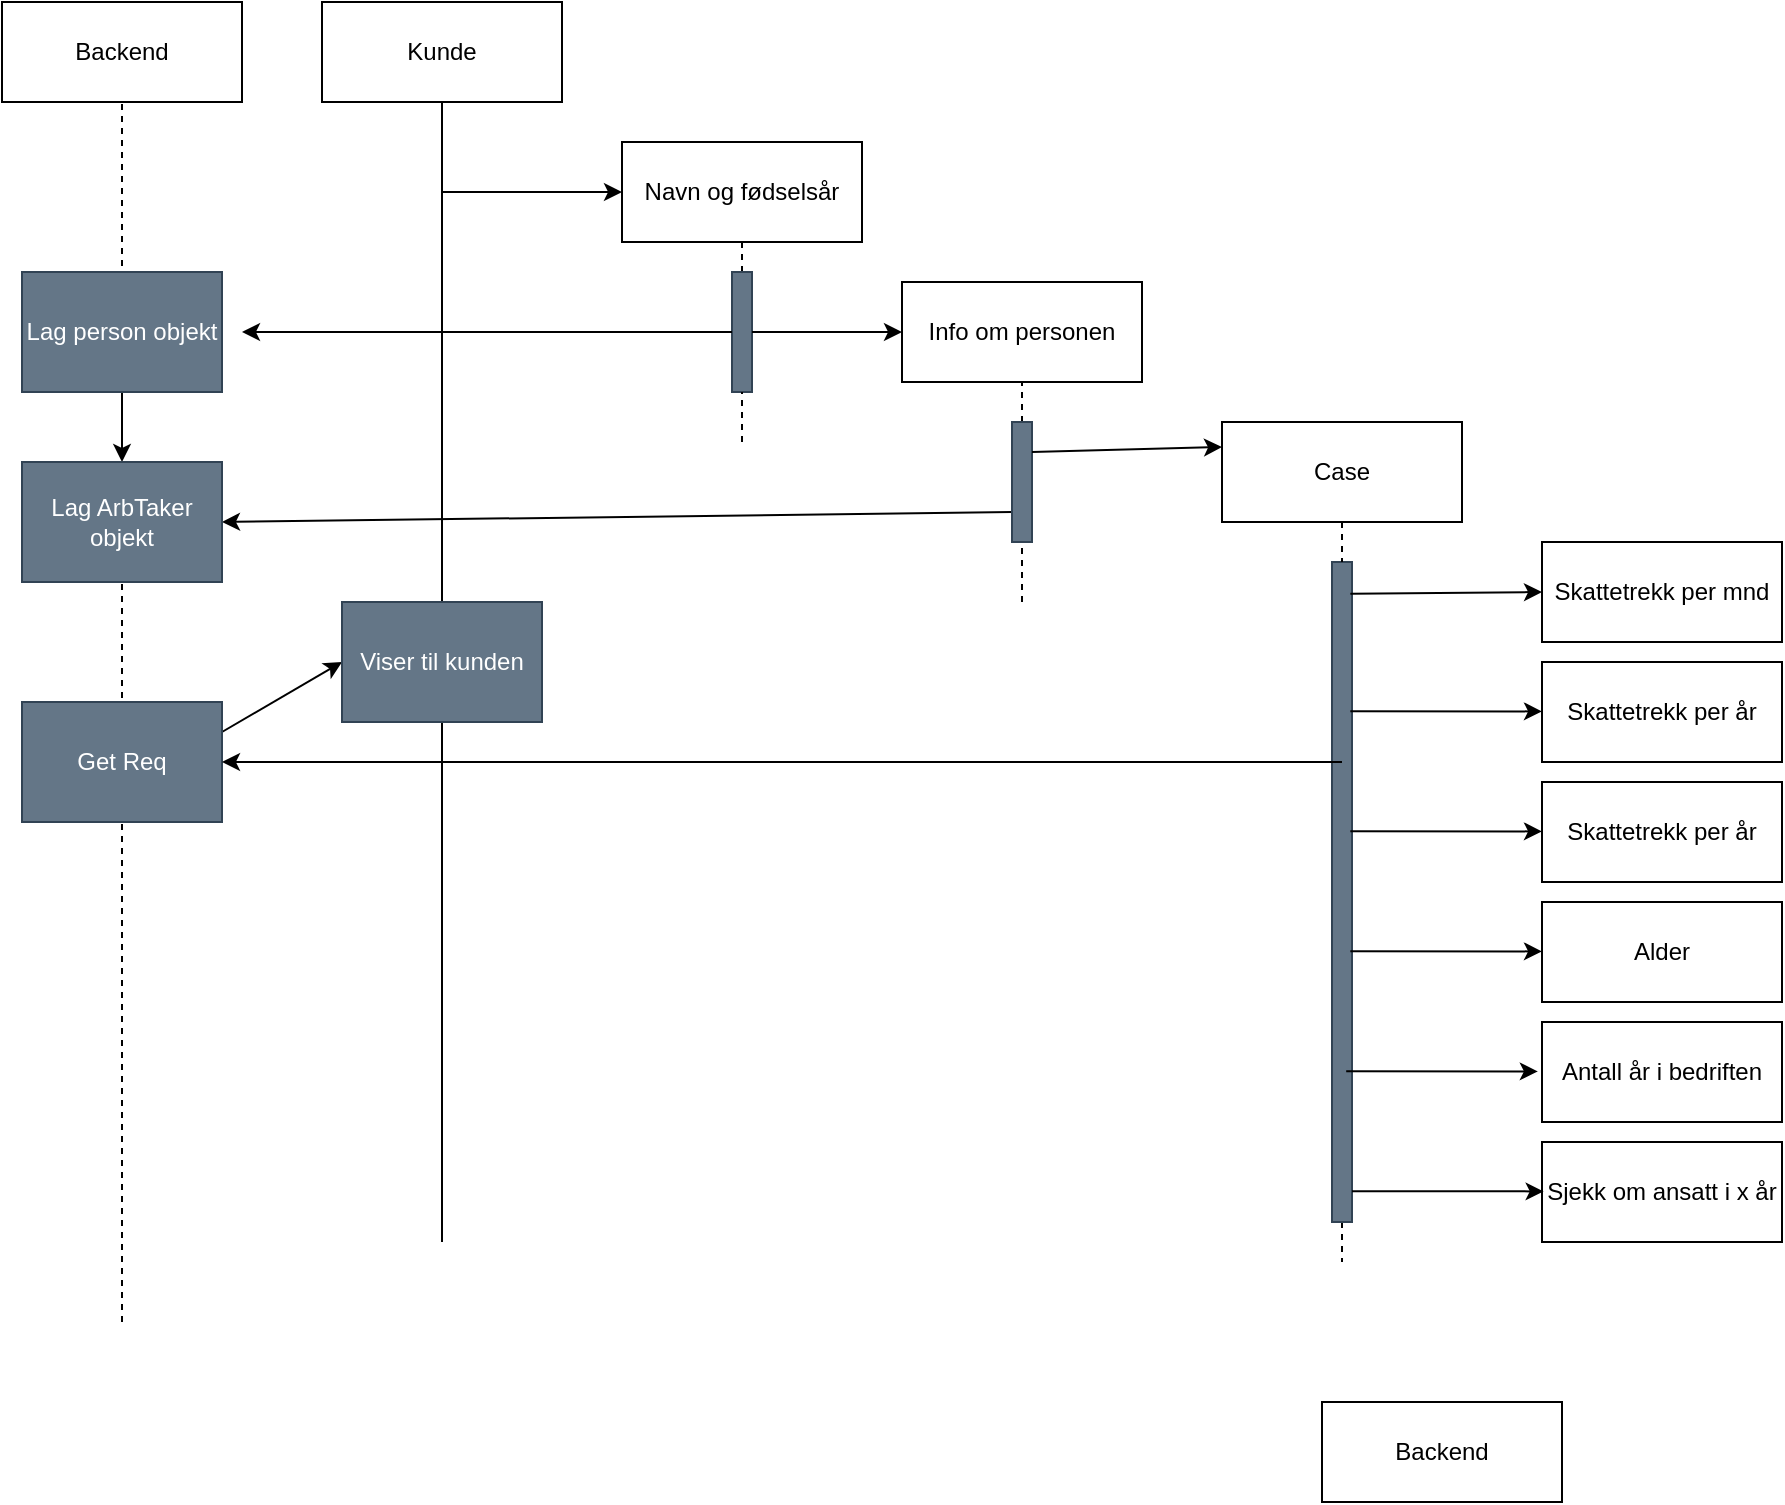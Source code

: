 <mxfile>
    <diagram id="IH60Xv9bZBejpac-Rt2Y" name="Page-1">
        <mxGraphModel dx="1972" dy="658" grid="1" gridSize="10" guides="1" tooltips="1" connect="1" arrows="1" fold="1" page="1" pageScale="1" pageWidth="827" pageHeight="1169" math="0" shadow="0">
            <root>
                <mxCell id="0"/>
                <mxCell id="1" parent="0"/>
                <mxCell id="2" value="Kunde" style="whiteSpace=wrap;html=1;" vertex="1" parent="1">
                    <mxGeometry x="30" y="60" width="120" height="50" as="geometry"/>
                </mxCell>
                <mxCell id="4" value="" style="endArrow=none;html=1;entryX=0.5;entryY=1;entryDx=0;entryDy=0;" edge="1" parent="1" target="2">
                    <mxGeometry width="50" height="50" relative="1" as="geometry">
                        <mxPoint x="90" y="680" as="sourcePoint"/>
                        <mxPoint x="120" y="130" as="targetPoint"/>
                    </mxGeometry>
                </mxCell>
                <mxCell id="5" value="Navn og fødselsår" style="whiteSpace=wrap;html=1;" vertex="1" parent="1">
                    <mxGeometry x="180" y="130" width="120" height="50" as="geometry"/>
                </mxCell>
                <mxCell id="6" value="Info om personen" style="whiteSpace=wrap;html=1;" vertex="1" parent="1">
                    <mxGeometry x="320" y="200" width="120" height="50" as="geometry"/>
                </mxCell>
                <mxCell id="7" value="Case" style="whiteSpace=wrap;html=1;" vertex="1" parent="1">
                    <mxGeometry x="480" y="270" width="120" height="50" as="geometry"/>
                </mxCell>
                <mxCell id="8" value="Skattetrekk per mnd" style="whiteSpace=wrap;html=1;" vertex="1" parent="1">
                    <mxGeometry x="640" y="330" width="120" height="50" as="geometry"/>
                </mxCell>
                <mxCell id="9" value="Skattetrekk per år" style="whiteSpace=wrap;html=1;" vertex="1" parent="1">
                    <mxGeometry x="640" y="390" width="120" height="50" as="geometry"/>
                </mxCell>
                <mxCell id="10" value="Skattetrekk per år" style="whiteSpace=wrap;html=1;" vertex="1" parent="1">
                    <mxGeometry x="640" y="450" width="120" height="50" as="geometry"/>
                </mxCell>
                <mxCell id="11" value="Alder" style="whiteSpace=wrap;html=1;" vertex="1" parent="1">
                    <mxGeometry x="640" y="510" width="120" height="50" as="geometry"/>
                </mxCell>
                <mxCell id="12" value="Antall år i bedriften" style="whiteSpace=wrap;html=1;" vertex="1" parent="1">
                    <mxGeometry x="640" y="570" width="120" height="50" as="geometry"/>
                </mxCell>
                <mxCell id="13" value="Sjekk om ansatt i x år" style="whiteSpace=wrap;html=1;" vertex="1" parent="1">
                    <mxGeometry x="640" y="630" width="120" height="50" as="geometry"/>
                </mxCell>
                <mxCell id="14" value="Backend" style="whiteSpace=wrap;html=1;" vertex="1" parent="1">
                    <mxGeometry x="530" y="760" width="120" height="50" as="geometry"/>
                </mxCell>
                <mxCell id="19" value="Backend" style="whiteSpace=wrap;html=1;" vertex="1" parent="1">
                    <mxGeometry x="-130" y="60" width="120" height="50" as="geometry"/>
                </mxCell>
                <mxCell id="21" value="" style="endArrow=none;dashed=1;html=1;entryX=0.5;entryY=1;entryDx=0;entryDy=0;" edge="1" parent="1" target="19">
                    <mxGeometry width="50" height="50" relative="1" as="geometry">
                        <mxPoint x="-70" y="720" as="sourcePoint"/>
                        <mxPoint x="-50" y="110" as="targetPoint"/>
                    </mxGeometry>
                </mxCell>
                <mxCell id="23" value="" style="endArrow=classic;html=1;entryX=0;entryY=0.5;entryDx=0;entryDy=0;" edge="1" parent="1" target="5">
                    <mxGeometry width="50" height="50" relative="1" as="geometry">
                        <mxPoint x="90" y="155" as="sourcePoint"/>
                        <mxPoint x="140" y="140" as="targetPoint"/>
                    </mxGeometry>
                </mxCell>
                <mxCell id="27" value="" style="endArrow=none;dashed=1;html=1;entryX=0.5;entryY=1;entryDx=0;entryDy=0;startArrow=none;" edge="1" parent="1" source="28" target="5">
                    <mxGeometry width="50" height="50" relative="1" as="geometry">
                        <mxPoint x="240" y="280" as="sourcePoint"/>
                        <mxPoint x="270" y="180" as="targetPoint"/>
                    </mxGeometry>
                </mxCell>
                <mxCell id="28" value="" style="whiteSpace=wrap;html=1;fillColor=#647687;fontColor=#ffffff;strokeColor=#314354;" vertex="1" parent="1">
                    <mxGeometry x="235" y="195" width="10" height="60" as="geometry"/>
                </mxCell>
                <mxCell id="29" value="" style="endArrow=none;dashed=1;html=1;entryX=0.5;entryY=1;entryDx=0;entryDy=0;" edge="1" parent="1" target="28">
                    <mxGeometry width="50" height="50" relative="1" as="geometry">
                        <mxPoint x="240" y="280" as="sourcePoint"/>
                        <mxPoint x="240" y="180" as="targetPoint"/>
                    </mxGeometry>
                </mxCell>
                <mxCell id="30" value="" style="endArrow=classic;html=1;entryX=0;entryY=0.5;entryDx=0;entryDy=0;exitX=1;exitY=0.5;exitDx=0;exitDy=0;" edge="1" parent="1" source="28" target="6">
                    <mxGeometry width="50" height="50" relative="1" as="geometry">
                        <mxPoint x="240" y="250" as="sourcePoint"/>
                        <mxPoint x="290" y="200" as="targetPoint"/>
                    </mxGeometry>
                </mxCell>
                <mxCell id="31" value="" style="endArrow=classic;html=1;exitX=0;exitY=0.5;exitDx=0;exitDy=0;" edge="1" parent="1" source="28">
                    <mxGeometry width="50" height="50" relative="1" as="geometry">
                        <mxPoint x="180" y="250" as="sourcePoint"/>
                        <mxPoint x="-10" y="225" as="targetPoint"/>
                    </mxGeometry>
                </mxCell>
                <mxCell id="33" value="" style="endArrow=none;dashed=1;html=1;entryX=0.5;entryY=1;entryDx=0;entryDy=0;startArrow=none;" edge="1" parent="1" source="32" target="6">
                    <mxGeometry width="50" height="50" relative="1" as="geometry">
                        <mxPoint x="380" y="360" as="sourcePoint"/>
                        <mxPoint x="400" y="250" as="targetPoint"/>
                    </mxGeometry>
                </mxCell>
                <mxCell id="37" style="edgeStyle=none;html=1;exitX=0;exitY=0.75;exitDx=0;exitDy=0;entryX=1;entryY=0.5;entryDx=0;entryDy=0;" edge="1" parent="1" source="32" target="39">
                    <mxGeometry relative="1" as="geometry">
                        <mxPoint x="50" y="315" as="targetPoint"/>
                    </mxGeometry>
                </mxCell>
                <mxCell id="32" value="" style="whiteSpace=wrap;html=1;fillColor=#647687;fontColor=#ffffff;strokeColor=#314354;" vertex="1" parent="1">
                    <mxGeometry x="375" y="270" width="10" height="60" as="geometry"/>
                </mxCell>
                <mxCell id="34" value="" style="endArrow=none;dashed=1;html=1;entryX=0.5;entryY=1;entryDx=0;entryDy=0;" edge="1" parent="1" target="32">
                    <mxGeometry width="50" height="50" relative="1" as="geometry">
                        <mxPoint x="380" y="360" as="sourcePoint"/>
                        <mxPoint x="380" y="250" as="targetPoint"/>
                    </mxGeometry>
                </mxCell>
                <mxCell id="36" value="" style="endArrow=classic;html=1;entryX=0;entryY=0.25;entryDx=0;entryDy=0;exitX=1;exitY=0.25;exitDx=0;exitDy=0;" edge="1" parent="1" source="32" target="7">
                    <mxGeometry width="50" height="50" relative="1" as="geometry">
                        <mxPoint x="390" y="283" as="sourcePoint"/>
                        <mxPoint x="440" y="280" as="targetPoint"/>
                    </mxGeometry>
                </mxCell>
                <mxCell id="40" style="edgeStyle=none;html=1;exitX=0.5;exitY=1;exitDx=0;exitDy=0;entryX=0.5;entryY=0;entryDx=0;entryDy=0;" edge="1" parent="1" source="38" target="39">
                    <mxGeometry relative="1" as="geometry"/>
                </mxCell>
                <mxCell id="38" value="Lag person objekt" style="whiteSpace=wrap;html=1;fillColor=#647687;fontColor=#ffffff;strokeColor=#314354;" vertex="1" parent="1">
                    <mxGeometry x="-120" y="195" width="100" height="60" as="geometry"/>
                </mxCell>
                <mxCell id="39" value="Lag ArbTaker objekt" style="whiteSpace=wrap;html=1;fillColor=#647687;fontColor=#ffffff;strokeColor=#314354;" vertex="1" parent="1">
                    <mxGeometry x="-120" y="290" width="100" height="60" as="geometry"/>
                </mxCell>
                <mxCell id="47" value="" style="endArrow=none;dashed=1;html=1;startArrow=none;" edge="1" parent="1" source="42">
                    <mxGeometry width="50" height="50" relative="1" as="geometry">
                        <mxPoint x="540" y="370" as="sourcePoint"/>
                        <mxPoint x="540" y="690" as="targetPoint"/>
                    </mxGeometry>
                </mxCell>
                <mxCell id="42" value="" style="whiteSpace=wrap;html=1;fillColor=#647687;fontColor=#ffffff;strokeColor=#314354;" vertex="1" parent="1">
                    <mxGeometry x="535" y="340" width="10" height="330" as="geometry"/>
                </mxCell>
                <mxCell id="48" value="" style="endArrow=none;dashed=1;html=1;" edge="1" parent="1" source="7" target="42">
                    <mxGeometry width="50" height="50" relative="1" as="geometry">
                        <mxPoint x="540" y="320" as="sourcePoint"/>
                        <mxPoint x="540" y="690" as="targetPoint"/>
                    </mxGeometry>
                </mxCell>
                <mxCell id="49" value="" style="endArrow=classic;html=1;entryX=0;entryY=0.5;entryDx=0;entryDy=0;exitX=0.917;exitY=0.048;exitDx=0;exitDy=0;exitPerimeter=0;" edge="1" parent="1" source="42" target="8">
                    <mxGeometry width="50" height="50" relative="1" as="geometry">
                        <mxPoint x="540" y="410" as="sourcePoint"/>
                        <mxPoint x="590" y="360" as="targetPoint"/>
                    </mxGeometry>
                </mxCell>
                <mxCell id="50" value="" style="endArrow=classic;html=1;entryX=0;entryY=0.5;entryDx=0;entryDy=0;exitX=0.917;exitY=0.048;exitDx=0;exitDy=0;exitPerimeter=0;" edge="1" parent="1">
                    <mxGeometry width="50" height="50" relative="1" as="geometry">
                        <mxPoint x="544.17" y="414.58" as="sourcePoint"/>
                        <mxPoint x="640" y="414.7" as="targetPoint"/>
                    </mxGeometry>
                </mxCell>
                <mxCell id="51" value="" style="endArrow=classic;html=1;entryX=0;entryY=0.5;entryDx=0;entryDy=0;exitX=0.917;exitY=0.048;exitDx=0;exitDy=0;exitPerimeter=0;" edge="1" parent="1">
                    <mxGeometry width="50" height="50" relative="1" as="geometry">
                        <mxPoint x="544.17" y="474.58" as="sourcePoint"/>
                        <mxPoint x="640" y="474.7" as="targetPoint"/>
                    </mxGeometry>
                </mxCell>
                <mxCell id="52" value="" style="endArrow=classic;html=1;entryX=0;entryY=0.5;entryDx=0;entryDy=0;exitX=0.917;exitY=0.048;exitDx=0;exitDy=0;exitPerimeter=0;" edge="1" parent="1">
                    <mxGeometry width="50" height="50" relative="1" as="geometry">
                        <mxPoint x="544.17" y="534.58" as="sourcePoint"/>
                        <mxPoint x="640" y="534.7" as="targetPoint"/>
                    </mxGeometry>
                </mxCell>
                <mxCell id="53" value="" style="endArrow=classic;html=1;entryX=0;entryY=0.5;entryDx=0;entryDy=0;exitX=0.917;exitY=0.048;exitDx=0;exitDy=0;exitPerimeter=0;" edge="1" parent="1">
                    <mxGeometry width="50" height="50" relative="1" as="geometry">
                        <mxPoint x="542.09" y="594.58" as="sourcePoint"/>
                        <mxPoint x="637.92" y="594.7" as="targetPoint"/>
                    </mxGeometry>
                </mxCell>
                <mxCell id="54" value="" style="endArrow=classic;html=1;entryX=0;entryY=0.5;entryDx=0;entryDy=0;exitX=0.917;exitY=0.048;exitDx=0;exitDy=0;exitPerimeter=0;" edge="1" parent="1">
                    <mxGeometry width="50" height="50" relative="1" as="geometry">
                        <mxPoint x="545.0" y="654.58" as="sourcePoint"/>
                        <mxPoint x="640.83" y="654.7" as="targetPoint"/>
                    </mxGeometry>
                </mxCell>
                <mxCell id="59" style="edgeStyle=none;html=1;exitX=1;exitY=0.25;exitDx=0;exitDy=0;entryX=0;entryY=0.5;entryDx=0;entryDy=0;" edge="1" parent="1" source="56" target="58">
                    <mxGeometry relative="1" as="geometry"/>
                </mxCell>
                <mxCell id="56" value="Get Req" style="whiteSpace=wrap;html=1;fillColor=#647687;fontColor=#ffffff;strokeColor=#314354;" vertex="1" parent="1">
                    <mxGeometry x="-120" y="410" width="100" height="60" as="geometry"/>
                </mxCell>
                <mxCell id="57" value="" style="endArrow=classic;html=1;entryX=1;entryY=0.5;entryDx=0;entryDy=0;" edge="1" parent="1" target="56">
                    <mxGeometry width="50" height="50" relative="1" as="geometry">
                        <mxPoint x="540" y="440" as="sourcePoint"/>
                        <mxPoint x="520" y="460" as="targetPoint"/>
                    </mxGeometry>
                </mxCell>
                <mxCell id="58" value="Viser til kunden" style="whiteSpace=wrap;html=1;fillColor=#647687;fontColor=#ffffff;strokeColor=#314354;" vertex="1" parent="1">
                    <mxGeometry x="40" y="360" width="100" height="60" as="geometry"/>
                </mxCell>
            </root>
        </mxGraphModel>
    </diagram>
</mxfile>